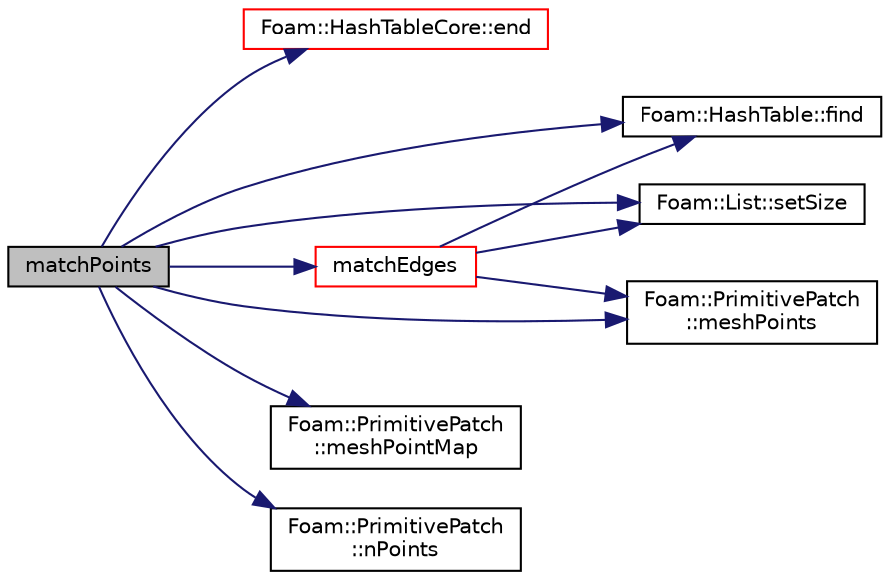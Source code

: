 digraph "matchPoints"
{
  bgcolor="transparent";
  edge [fontname="Helvetica",fontsize="10",labelfontname="Helvetica",labelfontsize="10"];
  node [fontname="Helvetica",fontsize="10",shape=record];
  rankdir="LR";
  Node197 [label="matchPoints",height=0.2,width=0.4,color="black", fillcolor="grey75", style="filled", fontcolor="black"];
  Node197 -> Node198 [color="midnightblue",fontsize="10",style="solid",fontname="Helvetica"];
  Node198 [label="Foam::HashTableCore::end",height=0.2,width=0.4,color="red",URL="$a26849.html#a540580a296c0ff351686ceb4f27b6fe6",tooltip="iteratorEnd set to beyond the end of any HashTable "];
  Node197 -> Node206 [color="midnightblue",fontsize="10",style="solid",fontname="Helvetica"];
  Node206 [label="Foam::HashTable::find",height=0.2,width=0.4,color="black",URL="$a26841.html#a76b2c74ebd9f33fa9f76261b027ffc11",tooltip="Find and return an iterator set at the hashedEntry. "];
  Node197 -> Node207 [color="midnightblue",fontsize="10",style="solid",fontname="Helvetica"];
  Node207 [label="matchEdges",height=0.2,width=0.4,color="red",URL="$a28681.html#af33c8acb7b267d0ccea6a0365776e1d1",tooltip="Find corresponding edges on patches sharing the same points. "];
  Node207 -> Node208 [color="midnightblue",fontsize="10",style="solid",fontname="Helvetica"];
  Node208 [label="Foam::List::setSize",height=0.2,width=0.4,color="black",URL="$a26833.html#aedb985ffeaf1bdbfeccc2a8730405703",tooltip="Reset size of List. "];
  Node207 -> Node212 [color="midnightblue",fontsize="10",style="solid",fontname="Helvetica"];
  Node212 [label="Foam::PrimitivePatch\l::meshPoints",height=0.2,width=0.4,color="black",URL="$a28693.html#a52e3a457780fe74b31d39dc046bce1d8",tooltip="Return labelList of mesh points in patch. They are constructed. "];
  Node207 -> Node206 [color="midnightblue",fontsize="10",style="solid",fontname="Helvetica"];
  Node197 -> Node213 [color="midnightblue",fontsize="10",style="solid",fontname="Helvetica"];
  Node213 [label="Foam::PrimitivePatch\l::meshPointMap",height=0.2,width=0.4,color="black",URL="$a28693.html#a4bfdf4cb7ea71c49e0131cb6358eacf7",tooltip="Mesh point map. Given the global point index find its. "];
  Node197 -> Node212 [color="midnightblue",fontsize="10",style="solid",fontname="Helvetica"];
  Node197 -> Node214 [color="midnightblue",fontsize="10",style="solid",fontname="Helvetica"];
  Node214 [label="Foam::PrimitivePatch\l::nPoints",height=0.2,width=0.4,color="black",URL="$a28693.html#a1c886a784a597459dbf2d9470798e9dd",tooltip="Return number of points supporting patch faces. "];
  Node197 -> Node208 [color="midnightblue",fontsize="10",style="solid",fontname="Helvetica"];
}
